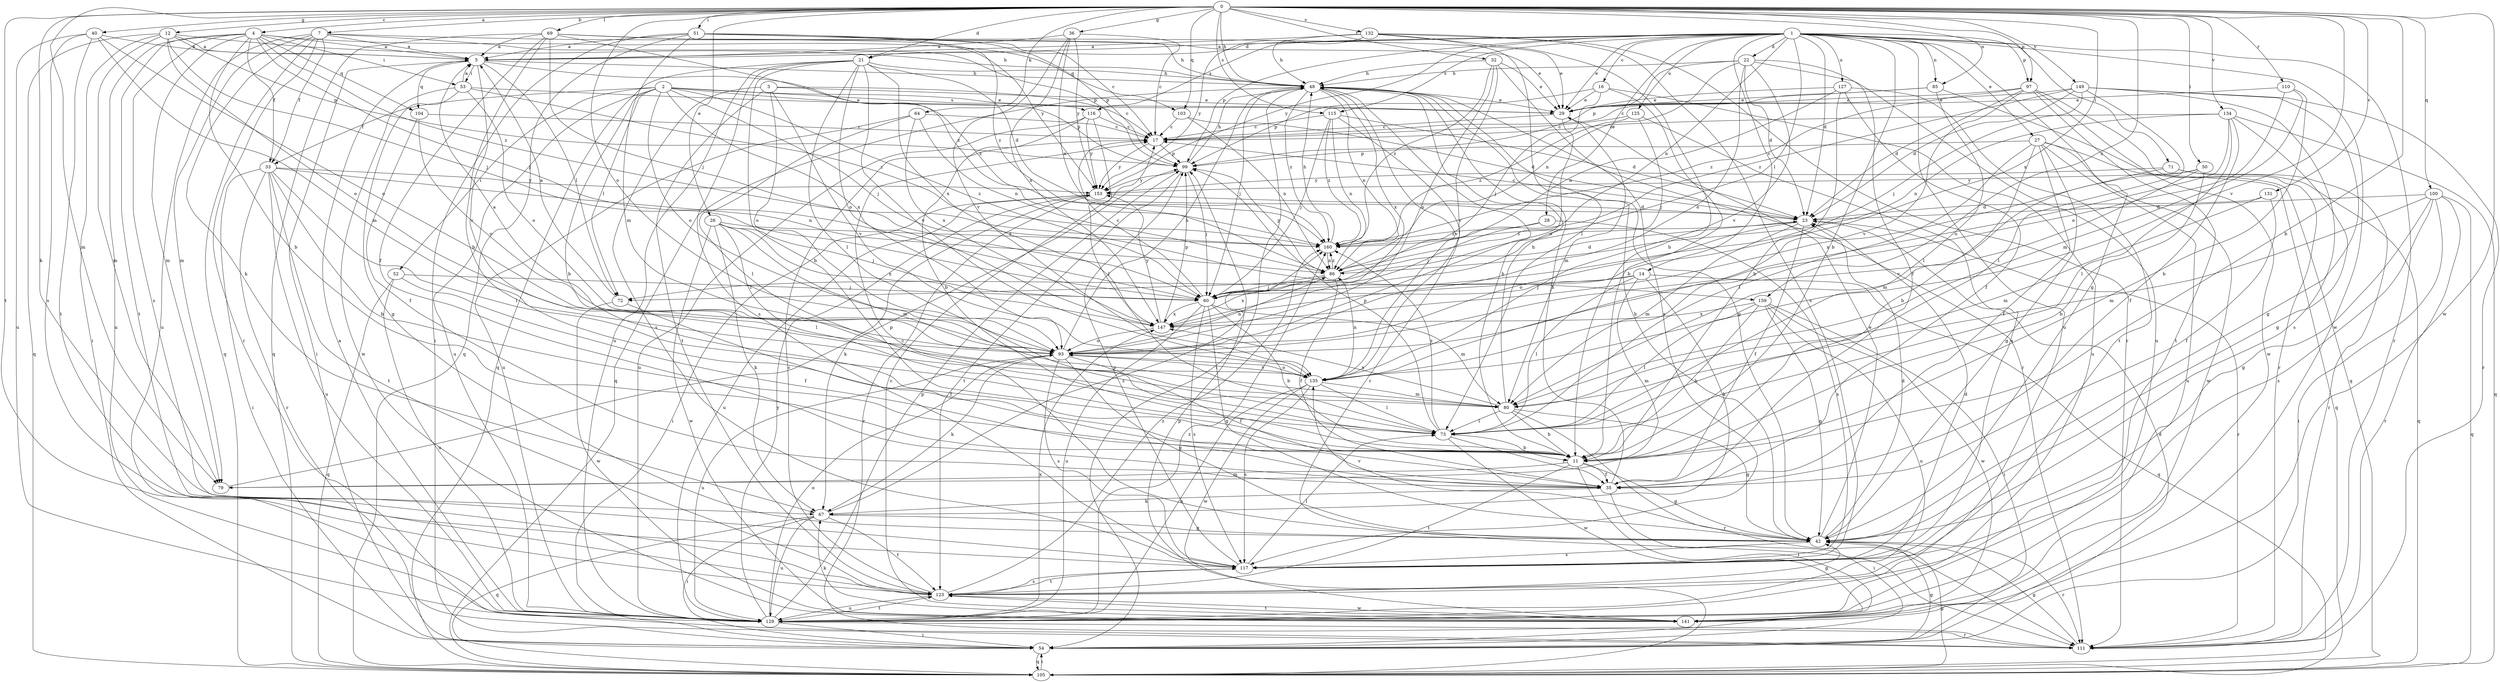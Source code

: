 strict digraph  {
0;
1;
2;
3;
4;
5;
7;
11;
12;
14;
16;
17;
21;
22;
23;
26;
27;
28;
29;
32;
33;
35;
36;
40;
42;
48;
50;
51;
52;
53;
54;
60;
64;
67;
69;
71;
72;
73;
79;
80;
85;
86;
93;
97;
99;
100;
103;
104;
105;
110;
111;
115;
116;
117;
123;
125;
127;
129;
131;
132;
134;
135;
141;
147;
149;
153;
159;
160;
0 -> 4  [label=a];
0 -> 7  [label=b];
0 -> 11  [label=b];
0 -> 12  [label=c];
0 -> 21  [label=d];
0 -> 26  [label=e];
0 -> 32  [label=f];
0 -> 36  [label=g];
0 -> 40  [label=g];
0 -> 48  [label=h];
0 -> 50  [label=i];
0 -> 51  [label=i];
0 -> 64  [label=k];
0 -> 67  [label=k];
0 -> 69  [label=l];
0 -> 79  [label=m];
0 -> 85  [label=n];
0 -> 93  [label=o];
0 -> 97  [label=p];
0 -> 100  [label=q];
0 -> 103  [label=q];
0 -> 110  [label=r];
0 -> 115  [label=s];
0 -> 123  [label=t];
0 -> 131  [label=v];
0 -> 132  [label=v];
0 -> 134  [label=v];
0 -> 135  [label=v];
0 -> 141  [label=w];
0 -> 147  [label=x];
0 -> 149  [label=y];
0 -> 159  [label=z];
1 -> 5  [label=a];
1 -> 11  [label=b];
1 -> 14  [label=c];
1 -> 16  [label=c];
1 -> 21  [label=d];
1 -> 22  [label=d];
1 -> 23  [label=d];
1 -> 27  [label=e];
1 -> 28  [label=e];
1 -> 29  [label=e];
1 -> 42  [label=g];
1 -> 71  [label=l];
1 -> 72  [label=l];
1 -> 85  [label=n];
1 -> 86  [label=n];
1 -> 97  [label=p];
1 -> 99  [label=p];
1 -> 111  [label=r];
1 -> 115  [label=s];
1 -> 116  [label=s];
1 -> 125  [label=u];
1 -> 127  [label=u];
1 -> 129  [label=u];
1 -> 141  [label=w];
1 -> 153  [label=y];
2 -> 11  [label=b];
2 -> 29  [label=e];
2 -> 33  [label=f];
2 -> 52  [label=i];
2 -> 60  [label=j];
2 -> 72  [label=l];
2 -> 93  [label=o];
2 -> 99  [label=p];
2 -> 116  [label=s];
2 -> 129  [label=u];
2 -> 147  [label=x];
2 -> 159  [label=z];
3 -> 17  [label=c];
3 -> 29  [label=e];
3 -> 93  [label=o];
3 -> 117  [label=s];
3 -> 123  [label=t];
3 -> 135  [label=v];
4 -> 5  [label=a];
4 -> 11  [label=b];
4 -> 33  [label=f];
4 -> 53  [label=i];
4 -> 60  [label=j];
4 -> 79  [label=m];
4 -> 103  [label=q];
4 -> 104  [label=q];
4 -> 117  [label=s];
4 -> 123  [label=t];
4 -> 129  [label=u];
4 -> 160  [label=z];
5 -> 48  [label=h];
5 -> 53  [label=i];
5 -> 54  [label=i];
5 -> 72  [label=l];
5 -> 104  [label=q];
5 -> 135  [label=v];
5 -> 160  [label=z];
7 -> 5  [label=a];
7 -> 29  [label=e];
7 -> 33  [label=f];
7 -> 67  [label=k];
7 -> 79  [label=m];
7 -> 99  [label=p];
7 -> 105  [label=q];
7 -> 111  [label=r];
7 -> 129  [label=u];
11 -> 35  [label=f];
11 -> 42  [label=g];
11 -> 48  [label=h];
11 -> 54  [label=i];
11 -> 79  [label=m];
11 -> 123  [label=t];
12 -> 5  [label=a];
12 -> 48  [label=h];
12 -> 54  [label=i];
12 -> 60  [label=j];
12 -> 79  [label=m];
12 -> 93  [label=o];
12 -> 99  [label=p];
12 -> 105  [label=q];
14 -> 60  [label=j];
14 -> 67  [label=k];
14 -> 72  [label=l];
14 -> 73  [label=l];
14 -> 79  [label=m];
14 -> 105  [label=q];
16 -> 11  [label=b];
16 -> 29  [label=e];
16 -> 60  [label=j];
16 -> 99  [label=p];
16 -> 129  [label=u];
17 -> 99  [label=p];
17 -> 153  [label=y];
21 -> 11  [label=b];
21 -> 23  [label=d];
21 -> 48  [label=h];
21 -> 73  [label=l];
21 -> 93  [label=o];
21 -> 105  [label=q];
21 -> 117  [label=s];
21 -> 129  [label=u];
21 -> 135  [label=v];
21 -> 147  [label=x];
22 -> 23  [label=d];
22 -> 35  [label=f];
22 -> 48  [label=h];
22 -> 86  [label=n];
22 -> 93  [label=o];
22 -> 99  [label=p];
22 -> 129  [label=u];
22 -> 135  [label=v];
23 -> 17  [label=c];
23 -> 35  [label=f];
23 -> 80  [label=m];
23 -> 93  [label=o];
23 -> 111  [label=r];
23 -> 160  [label=z];
26 -> 60  [label=j];
26 -> 67  [label=k];
26 -> 73  [label=l];
26 -> 80  [label=m];
26 -> 141  [label=w];
26 -> 147  [label=x];
26 -> 160  [label=z];
27 -> 11  [label=b];
27 -> 35  [label=f];
27 -> 42  [label=g];
27 -> 73  [label=l];
27 -> 99  [label=p];
27 -> 105  [label=q];
27 -> 129  [label=u];
27 -> 141  [label=w];
28 -> 60  [label=j];
28 -> 117  [label=s];
28 -> 160  [label=z];
29 -> 17  [label=c];
29 -> 80  [label=m];
29 -> 93  [label=o];
32 -> 29  [label=e];
32 -> 48  [label=h];
32 -> 93  [label=o];
32 -> 117  [label=s];
32 -> 135  [label=v];
32 -> 160  [label=z];
33 -> 11  [label=b];
33 -> 54  [label=i];
33 -> 73  [label=l];
33 -> 86  [label=n];
33 -> 111  [label=r];
33 -> 123  [label=t];
33 -> 129  [label=u];
33 -> 153  [label=y];
35 -> 48  [label=h];
35 -> 54  [label=i];
35 -> 67  [label=k];
36 -> 5  [label=a];
36 -> 17  [label=c];
36 -> 86  [label=n];
36 -> 135  [label=v];
36 -> 147  [label=x];
36 -> 153  [label=y];
40 -> 5  [label=a];
40 -> 80  [label=m];
40 -> 93  [label=o];
40 -> 117  [label=s];
40 -> 123  [label=t];
40 -> 129  [label=u];
42 -> 17  [label=c];
42 -> 23  [label=d];
42 -> 29  [label=e];
42 -> 48  [label=h];
42 -> 111  [label=r];
42 -> 117  [label=s];
42 -> 135  [label=v];
48 -> 29  [label=e];
48 -> 42  [label=g];
48 -> 54  [label=i];
48 -> 60  [label=j];
48 -> 86  [label=n];
48 -> 105  [label=q];
48 -> 111  [label=r];
48 -> 135  [label=v];
48 -> 147  [label=x];
48 -> 160  [label=z];
50 -> 11  [label=b];
50 -> 80  [label=m];
50 -> 147  [label=x];
50 -> 153  [label=y];
51 -> 5  [label=a];
51 -> 17  [label=c];
51 -> 29  [label=e];
51 -> 54  [label=i];
51 -> 80  [label=m];
51 -> 99  [label=p];
51 -> 105  [label=q];
51 -> 160  [label=z];
52 -> 35  [label=f];
52 -> 60  [label=j];
52 -> 105  [label=q];
52 -> 129  [label=u];
53 -> 5  [label=a];
53 -> 29  [label=e];
53 -> 42  [label=g];
53 -> 93  [label=o];
53 -> 141  [label=w];
53 -> 160  [label=z];
54 -> 23  [label=d];
54 -> 42  [label=g];
54 -> 105  [label=q];
60 -> 11  [label=b];
60 -> 17  [label=c];
60 -> 42  [label=g];
60 -> 80  [label=m];
60 -> 117  [label=s];
60 -> 129  [label=u];
60 -> 147  [label=x];
64 -> 17  [label=c];
64 -> 73  [label=l];
64 -> 86  [label=n];
64 -> 129  [label=u];
64 -> 147  [label=x];
67 -> 42  [label=g];
67 -> 54  [label=i];
67 -> 105  [label=q];
67 -> 123  [label=t];
67 -> 129  [label=u];
67 -> 160  [label=z];
69 -> 5  [label=a];
69 -> 11  [label=b];
69 -> 35  [label=f];
69 -> 48  [label=h];
69 -> 60  [label=j];
69 -> 105  [label=q];
69 -> 153  [label=y];
69 -> 160  [label=z];
71 -> 105  [label=q];
71 -> 111  [label=r];
71 -> 135  [label=v];
71 -> 153  [label=y];
72 -> 5  [label=a];
72 -> 35  [label=f];
72 -> 141  [label=w];
73 -> 11  [label=b];
73 -> 35  [label=f];
73 -> 99  [label=p];
73 -> 141  [label=w];
73 -> 160  [label=z];
79 -> 99  [label=p];
80 -> 11  [label=b];
80 -> 42  [label=g];
80 -> 48  [label=h];
80 -> 73  [label=l];
80 -> 111  [label=r];
80 -> 147  [label=x];
85 -> 17  [label=c];
85 -> 29  [label=e];
85 -> 73  [label=l];
85 -> 105  [label=q];
86 -> 23  [label=d];
86 -> 35  [label=f];
86 -> 60  [label=j];
86 -> 99  [label=p];
86 -> 147  [label=x];
86 -> 160  [label=z];
93 -> 5  [label=a];
93 -> 35  [label=f];
93 -> 42  [label=g];
93 -> 48  [label=h];
93 -> 67  [label=k];
93 -> 86  [label=n];
93 -> 117  [label=s];
93 -> 129  [label=u];
93 -> 135  [label=v];
97 -> 23  [label=d];
97 -> 29  [label=e];
97 -> 111  [label=r];
97 -> 123  [label=t];
97 -> 135  [label=v];
97 -> 141  [label=w];
97 -> 160  [label=z];
99 -> 48  [label=h];
99 -> 60  [label=j];
99 -> 123  [label=t];
99 -> 153  [label=y];
100 -> 23  [label=d];
100 -> 42  [label=g];
100 -> 54  [label=i];
100 -> 80  [label=m];
100 -> 105  [label=q];
100 -> 111  [label=r];
100 -> 117  [label=s];
103 -> 17  [label=c];
103 -> 23  [label=d];
103 -> 86  [label=n];
104 -> 17  [label=c];
104 -> 35  [label=f];
104 -> 93  [label=o];
105 -> 42  [label=g];
105 -> 54  [label=i];
105 -> 99  [label=p];
110 -> 11  [label=b];
110 -> 29  [label=e];
110 -> 80  [label=m];
110 -> 93  [label=o];
111 -> 42  [label=g];
115 -> 17  [label=c];
115 -> 23  [label=d];
115 -> 60  [label=j];
115 -> 86  [label=n];
115 -> 111  [label=r];
115 -> 160  [label=z];
116 -> 11  [label=b];
116 -> 17  [label=c];
116 -> 73  [label=l];
116 -> 129  [label=u];
116 -> 153  [label=y];
117 -> 23  [label=d];
117 -> 73  [label=l];
117 -> 99  [label=p];
117 -> 123  [label=t];
123 -> 17  [label=c];
123 -> 42  [label=g];
123 -> 117  [label=s];
123 -> 129  [label=u];
123 -> 141  [label=w];
123 -> 160  [label=z];
125 -> 17  [label=c];
125 -> 60  [label=j];
125 -> 117  [label=s];
125 -> 160  [label=z];
127 -> 11  [label=b];
127 -> 29  [label=e];
127 -> 35  [label=f];
127 -> 86  [label=n];
127 -> 123  [label=t];
129 -> 5  [label=a];
129 -> 54  [label=i];
129 -> 93  [label=o];
129 -> 99  [label=p];
129 -> 111  [label=r];
129 -> 123  [label=t];
129 -> 147  [label=x];
129 -> 153  [label=y];
129 -> 160  [label=z];
131 -> 23  [label=d];
131 -> 35  [label=f];
131 -> 80  [label=m];
132 -> 5  [label=a];
132 -> 11  [label=b];
132 -> 48  [label=h];
132 -> 73  [label=l];
132 -> 111  [label=r];
132 -> 117  [label=s];
132 -> 153  [label=y];
134 -> 17  [label=c];
134 -> 35  [label=f];
134 -> 42  [label=g];
134 -> 73  [label=l];
134 -> 86  [label=n];
134 -> 93  [label=o];
134 -> 105  [label=q];
135 -> 73  [label=l];
135 -> 80  [label=m];
135 -> 86  [label=n];
135 -> 93  [label=o];
135 -> 117  [label=s];
135 -> 129  [label=u];
135 -> 141  [label=w];
141 -> 17  [label=c];
141 -> 67  [label=k];
141 -> 123  [label=t];
147 -> 93  [label=o];
147 -> 99  [label=p];
147 -> 153  [label=y];
149 -> 23  [label=d];
149 -> 29  [label=e];
149 -> 42  [label=g];
149 -> 60  [label=j];
149 -> 73  [label=l];
149 -> 111  [label=r];
149 -> 117  [label=s];
149 -> 160  [label=z];
153 -> 23  [label=d];
153 -> 54  [label=i];
153 -> 67  [label=k];
153 -> 111  [label=r];
153 -> 129  [label=u];
159 -> 11  [label=b];
159 -> 42  [label=g];
159 -> 54  [label=i];
159 -> 73  [label=l];
159 -> 129  [label=u];
159 -> 141  [label=w];
159 -> 147  [label=x];
160 -> 48  [label=h];
160 -> 86  [label=n];
}
